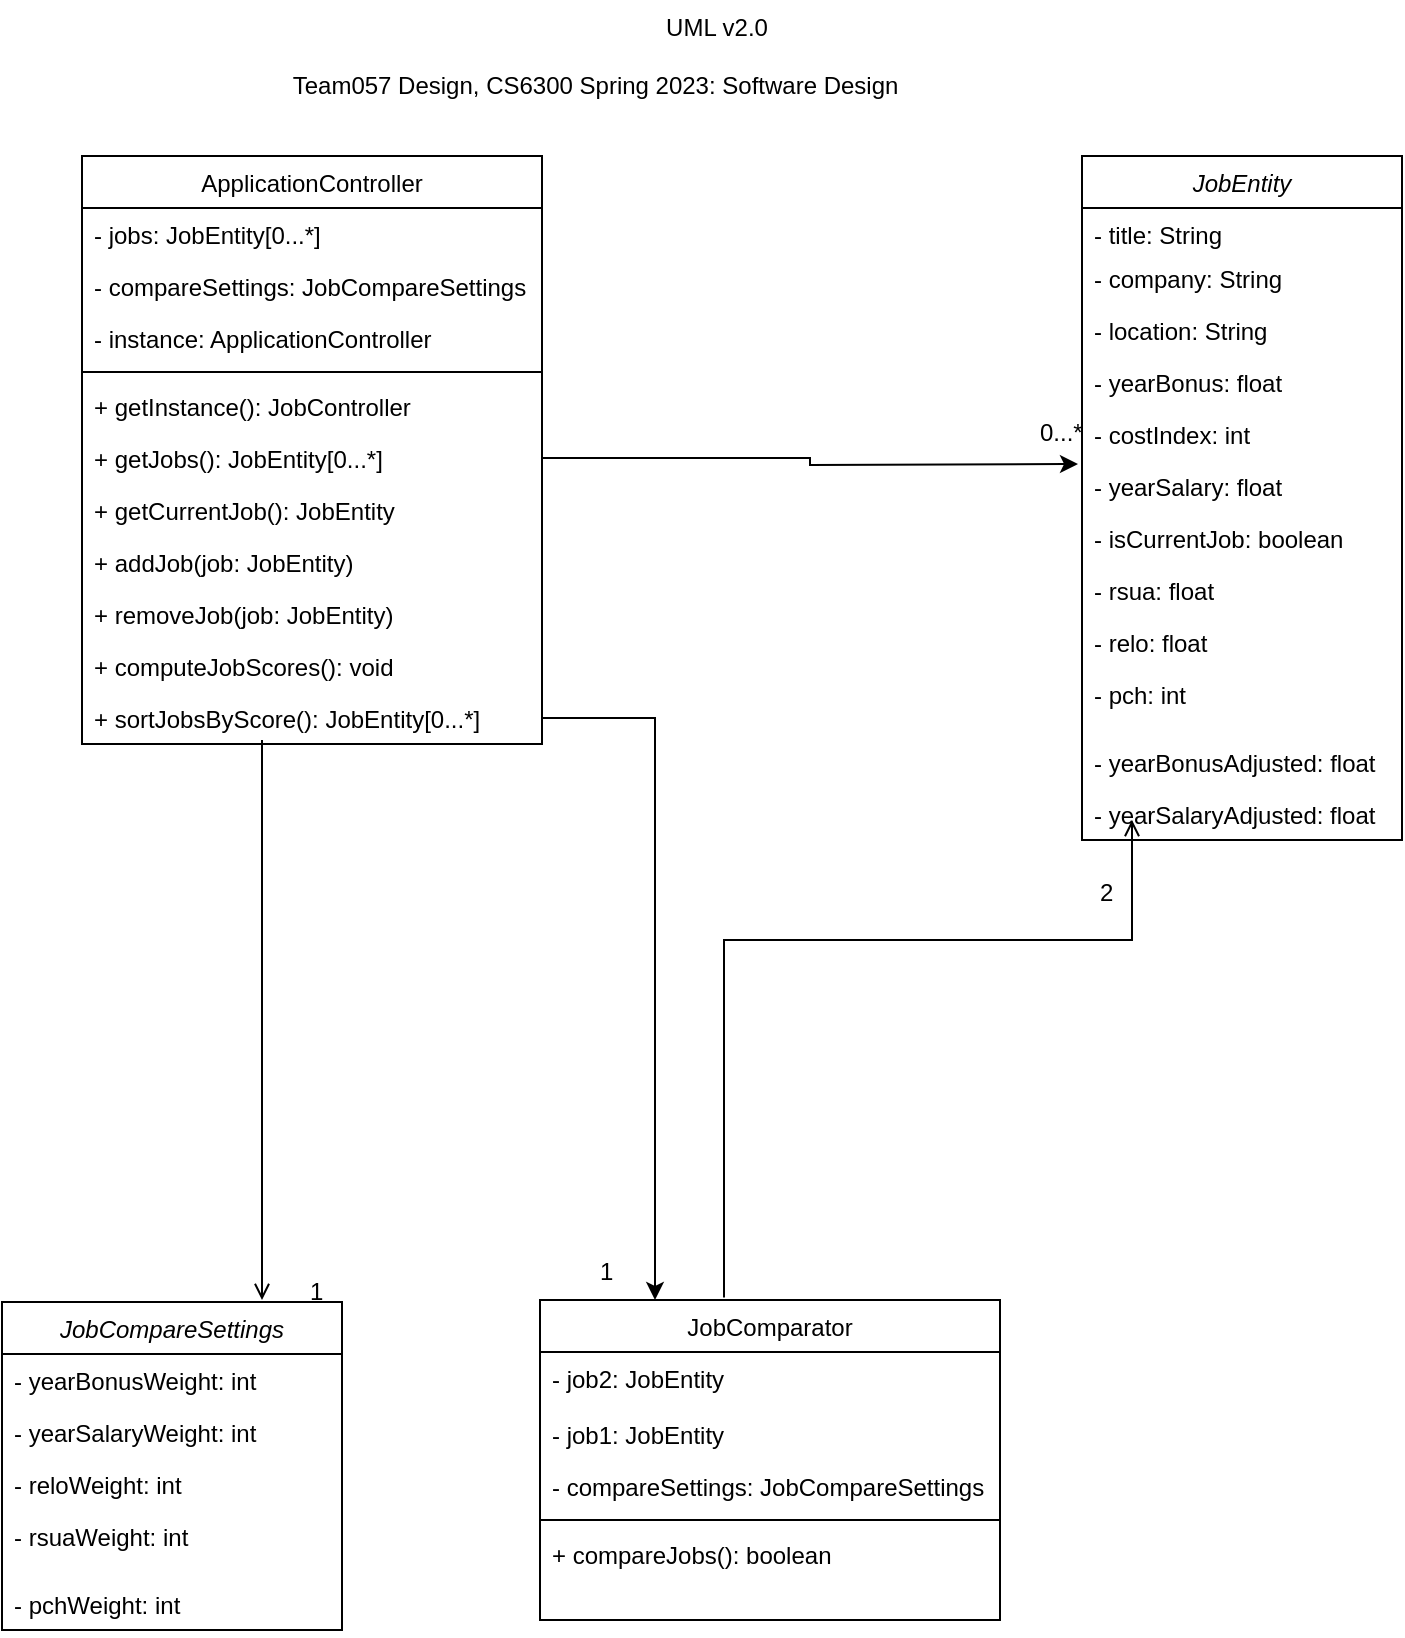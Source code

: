 <mxfile version="20.8.23" type="device"><diagram id="C5RBs43oDa-KdzZeNtuy" name="Page-1"><mxGraphModel dx="1050" dy="662" grid="1" gridSize="10" guides="1" tooltips="1" connect="1" arrows="1" fold="1" page="1" pageScale="1" pageWidth="827" pageHeight="1169" math="0" shadow="0"><root><mxCell id="WIyWlLk6GJQsqaUBKTNV-0"/><mxCell id="WIyWlLk6GJQsqaUBKTNV-1" parent="WIyWlLk6GJQsqaUBKTNV-0"/><mxCell id="zkfFHV4jXpPFQw0GAbJ--0" value="JobEntity" style="swimlane;fontStyle=2;align=center;verticalAlign=top;childLayout=stackLayout;horizontal=1;startSize=26;horizontalStack=0;resizeParent=1;resizeLast=0;collapsible=1;marginBottom=0;rounded=0;shadow=0;strokeWidth=1;" parent="WIyWlLk6GJQsqaUBKTNV-1" vertex="1"><mxGeometry x="570" y="108" width="160" height="342" as="geometry"><mxRectangle x="150" y="40" width="160" height="26" as="alternateBounds"/></mxGeometry></mxCell><mxCell id="zkfFHV4jXpPFQw0GAbJ--1" value="- title: String" style="text;align=left;verticalAlign=top;spacingLeft=4;spacingRight=4;overflow=hidden;rotatable=0;points=[[0,0.5],[1,0.5]];portConstraint=eastwest;" parent="zkfFHV4jXpPFQw0GAbJ--0" vertex="1"><mxGeometry y="26" width="160" height="22" as="geometry"/></mxCell><mxCell id="zkfFHV4jXpPFQw0GAbJ--2" value="- company: String" style="text;align=left;verticalAlign=top;spacingLeft=4;spacingRight=4;overflow=hidden;rotatable=0;points=[[0,0.5],[1,0.5]];portConstraint=eastwest;rounded=0;shadow=0;html=0;" parent="zkfFHV4jXpPFQw0GAbJ--0" vertex="1"><mxGeometry y="48" width="160" height="26" as="geometry"/></mxCell><mxCell id="F6nIAGVaNkfUYKiTFOFR-2" value="- location: String" style="text;align=left;verticalAlign=top;spacingLeft=4;spacingRight=4;overflow=hidden;rotatable=0;points=[[0,0.5],[1,0.5]];portConstraint=eastwest;" parent="zkfFHV4jXpPFQw0GAbJ--0" vertex="1"><mxGeometry y="74" width="160" height="26" as="geometry"/></mxCell><mxCell id="WXUcmf-pyU2MYirWD1Cy-3" value="- yearBonus: float" style="text;align=left;verticalAlign=top;spacingLeft=4;spacingRight=4;overflow=hidden;rotatable=0;points=[[0,0.5],[1,0.5]];portConstraint=eastwest;" parent="zkfFHV4jXpPFQw0GAbJ--0" vertex="1"><mxGeometry y="100" width="160" height="26" as="geometry"/></mxCell><mxCell id="l2hpD17hhRO5-JAhCu9--0" value="- costIndex: int" style="text;align=left;verticalAlign=top;spacingLeft=4;spacingRight=4;overflow=hidden;rotatable=0;points=[[0,0.5],[1,0.5]];portConstraint=eastwest;" vertex="1" parent="zkfFHV4jXpPFQw0GAbJ--0"><mxGeometry y="126" width="160" height="26" as="geometry"/></mxCell><mxCell id="WXUcmf-pyU2MYirWD1Cy-2" value="- yearSalary: float" style="text;align=left;verticalAlign=top;spacingLeft=4;spacingRight=4;overflow=hidden;rotatable=0;points=[[0,0.5],[1,0.5]];portConstraint=eastwest;" parent="zkfFHV4jXpPFQw0GAbJ--0" vertex="1"><mxGeometry y="152" width="160" height="26" as="geometry"/></mxCell><mxCell id="WXUcmf-pyU2MYirWD1Cy-1" value="- isCurrentJob: boolean" style="text;align=left;verticalAlign=top;spacingLeft=4;spacingRight=4;overflow=hidden;rotatable=0;points=[[0,0.5],[1,0.5]];portConstraint=eastwest;" parent="zkfFHV4jXpPFQw0GAbJ--0" vertex="1"><mxGeometry y="178" width="160" height="26" as="geometry"/></mxCell><mxCell id="F6nIAGVaNkfUYKiTFOFR-4" value="- rsua: float" style="text;align=left;verticalAlign=top;spacingLeft=4;spacingRight=4;overflow=hidden;rotatable=0;points=[[0,0.5],[1,0.5]];portConstraint=eastwest;" parent="zkfFHV4jXpPFQw0GAbJ--0" vertex="1"><mxGeometry y="204" width="160" height="26" as="geometry"/></mxCell><mxCell id="F6nIAGVaNkfUYKiTFOFR-5" value="- relo: float" style="text;align=left;verticalAlign=top;spacingLeft=4;spacingRight=4;overflow=hidden;rotatable=0;points=[[0,0.5],[1,0.5]];portConstraint=eastwest;" parent="zkfFHV4jXpPFQw0GAbJ--0" vertex="1"><mxGeometry y="230" width="160" height="26" as="geometry"/></mxCell><mxCell id="zkfFHV4jXpPFQw0GAbJ--4" value="" style="line;html=1;strokeWidth=1;align=left;verticalAlign=middle;spacingTop=-1;spacingLeft=3;spacingRight=3;rotatable=0;labelPosition=right;points=[];portConstraint=eastwest;" parent="zkfFHV4jXpPFQw0GAbJ--0" vertex="1"><mxGeometry y="256" width="160" as="geometry"/></mxCell><mxCell id="WXUcmf-pyU2MYirWD1Cy-0" value="- pch: int" style="text;align=left;verticalAlign=top;spacingLeft=4;spacingRight=4;overflow=hidden;rotatable=0;points=[[0,0.5],[1,0.5]];portConstraint=eastwest;rounded=0;shadow=0;html=0;" parent="zkfFHV4jXpPFQw0GAbJ--0" vertex="1"><mxGeometry y="256" width="160" height="34" as="geometry"/></mxCell><mxCell id="WXUcmf-pyU2MYirWD1Cy-5" value="- yearBonusAdjusted: float" style="text;align=left;verticalAlign=top;spacingLeft=4;spacingRight=4;overflow=hidden;rotatable=0;points=[[0,0.5],[1,0.5]];portConstraint=eastwest;" parent="zkfFHV4jXpPFQw0GAbJ--0" vertex="1"><mxGeometry y="290" width="160" height="26" as="geometry"/></mxCell><mxCell id="WXUcmf-pyU2MYirWD1Cy-4" value="- yearSalaryAdjusted: float" style="text;align=left;verticalAlign=top;spacingLeft=4;spacingRight=4;overflow=hidden;rotatable=0;points=[[0,0.5],[1,0.5]];portConstraint=eastwest;" parent="zkfFHV4jXpPFQw0GAbJ--0" vertex="1"><mxGeometry y="316" width="160" height="26" as="geometry"/></mxCell><mxCell id="zkfFHV4jXpPFQw0GAbJ--17" value="ApplicationController" style="swimlane;fontStyle=0;align=center;verticalAlign=top;childLayout=stackLayout;horizontal=1;startSize=26;horizontalStack=0;resizeParent=1;resizeLast=0;collapsible=1;marginBottom=0;rounded=0;shadow=0;strokeWidth=1;" parent="WIyWlLk6GJQsqaUBKTNV-1" vertex="1"><mxGeometry x="70" y="108" width="230" height="294" as="geometry"><mxRectangle x="550" y="140" width="160" height="26" as="alternateBounds"/></mxGeometry></mxCell><mxCell id="zkfFHV4jXpPFQw0GAbJ--18" value="- jobs: JobEntity[0...*]" style="text;align=left;verticalAlign=top;spacingLeft=4;spacingRight=4;overflow=hidden;rotatable=0;points=[[0,0.5],[1,0.5]];portConstraint=eastwest;" parent="zkfFHV4jXpPFQw0GAbJ--17" vertex="1"><mxGeometry y="26" width="230" height="26" as="geometry"/></mxCell><mxCell id="F6nIAGVaNkfUYKiTFOFR-75" value="- compareSettings: JobCompareSettings" style="text;align=left;verticalAlign=top;spacingLeft=4;spacingRight=4;overflow=hidden;rotatable=0;points=[[0,0.5],[1,0.5]];portConstraint=eastwest;" parent="zkfFHV4jXpPFQw0GAbJ--17" vertex="1"><mxGeometry y="52" width="230" height="26" as="geometry"/></mxCell><mxCell id="F6nIAGVaNkfUYKiTFOFR-73" value="- instance: ApplicationController" style="text;align=left;verticalAlign=top;spacingLeft=4;spacingRight=4;overflow=hidden;rotatable=0;points=[[0,0.5],[1,0.5]];portConstraint=eastwest;" parent="zkfFHV4jXpPFQw0GAbJ--17" vertex="1"><mxGeometry y="78" width="230" height="26" as="geometry"/></mxCell><mxCell id="zkfFHV4jXpPFQw0GAbJ--23" value="" style="line;html=1;strokeWidth=1;align=left;verticalAlign=middle;spacingTop=-1;spacingLeft=3;spacingRight=3;rotatable=0;labelPosition=right;points=[];portConstraint=eastwest;" parent="zkfFHV4jXpPFQw0GAbJ--17" vertex="1"><mxGeometry y="104" width="230" height="8" as="geometry"/></mxCell><mxCell id="F6nIAGVaNkfUYKiTFOFR-28" value="+ getInstance(): JobController" style="text;align=left;verticalAlign=top;spacingLeft=4;spacingRight=4;overflow=hidden;rotatable=0;points=[[0,0.5],[1,0.5]];portConstraint=eastwest;" parent="zkfFHV4jXpPFQw0GAbJ--17" vertex="1"><mxGeometry y="112" width="230" height="26" as="geometry"/></mxCell><mxCell id="zkfFHV4jXpPFQw0GAbJ--24" value="+ getJobs(): JobEntity[0...*]" style="text;align=left;verticalAlign=top;spacingLeft=4;spacingRight=4;overflow=hidden;rotatable=0;points=[[0,0.5],[1,0.5]];portConstraint=eastwest;" parent="zkfFHV4jXpPFQw0GAbJ--17" vertex="1"><mxGeometry y="138" width="230" height="26" as="geometry"/></mxCell><mxCell id="F6nIAGVaNkfUYKiTFOFR-74" value="+ getCurrentJob(): JobEntity" style="text;align=left;verticalAlign=top;spacingLeft=4;spacingRight=4;overflow=hidden;rotatable=0;points=[[0,0.5],[1,0.5]];portConstraint=eastwest;" parent="zkfFHV4jXpPFQw0GAbJ--17" vertex="1"><mxGeometry y="164" width="230" height="26" as="geometry"/></mxCell><mxCell id="F6nIAGVaNkfUYKiTFOFR-26" value="+ addJob(job: JobEntity)" style="text;align=left;verticalAlign=top;spacingLeft=4;spacingRight=4;overflow=hidden;rotatable=0;points=[[0,0.5],[1,0.5]];portConstraint=eastwest;" parent="zkfFHV4jXpPFQw0GAbJ--17" vertex="1"><mxGeometry y="190" width="230" height="26" as="geometry"/></mxCell><mxCell id="F6nIAGVaNkfUYKiTFOFR-27" value="+ removeJob(job: JobEntity)" style="text;align=left;verticalAlign=top;spacingLeft=4;spacingRight=4;overflow=hidden;rotatable=0;points=[[0,0.5],[1,0.5]];portConstraint=eastwest;" parent="zkfFHV4jXpPFQw0GAbJ--17" vertex="1"><mxGeometry y="216" width="230" height="26" as="geometry"/></mxCell><mxCell id="H7CW498lwEWC20k4ga-I-11" value="+ computeJobScores(): void" style="text;align=left;verticalAlign=top;spacingLeft=4;spacingRight=4;overflow=hidden;rotatable=0;points=[[0,0.5],[1,0.5]];portConstraint=eastwest;" parent="zkfFHV4jXpPFQw0GAbJ--17" vertex="1"><mxGeometry y="242" width="230" height="26" as="geometry"/></mxCell><mxCell id="F6nIAGVaNkfUYKiTFOFR-29" value="+ sortJobsByScore(): JobEntity[0...*]" style="text;align=left;verticalAlign=top;spacingLeft=4;spacingRight=4;overflow=hidden;rotatable=0;points=[[0,0.5],[1,0.5]];portConstraint=eastwest;" parent="zkfFHV4jXpPFQw0GAbJ--17" vertex="1"><mxGeometry y="268" width="230" height="26" as="geometry"/></mxCell><mxCell id="F6nIAGVaNkfUYKiTFOFR-1" value="&lt;div&gt;&lt;span style=&quot;&quot;&gt;&#9;&lt;/span&gt;&lt;span style=&quot;&quot;&gt;&#9;&lt;/span&gt;&lt;span style=&quot;&quot;&gt;&#9;&lt;/span&gt;&lt;span style=&quot;&quot;&gt;&#9;&lt;/span&gt;&lt;span style=&quot;&quot;&gt;&#9;&lt;/span&gt;&lt;span style=&quot;&quot;&gt;&#9;&lt;/span&gt;&lt;span style=&quot;&quot;&gt;&#9;&lt;/span&gt;&lt;span style=&quot;&quot;&gt;&#9;&lt;/span&gt;&lt;span style=&quot;&quot;&gt;&#9;&lt;/span&gt;&lt;span style=&quot;white-space: pre;&quot;&gt;&#9;&lt;/span&gt;&lt;span style=&quot;white-space: pre;&quot;&gt;&#9;&lt;/span&gt;&lt;span style=&quot;white-space: pre;&quot;&gt;&#9;&lt;/span&gt;&lt;span style=&quot;white-space: pre;&quot;&gt;&#9;&lt;/span&gt;&lt;span style=&quot;white-space: pre;&quot;&gt;&#9;&lt;/span&gt;&lt;span style=&quot;white-space: pre;&quot;&gt;&#9;&lt;/span&gt;&lt;span style=&quot;white-space: pre;&quot;&gt;&#9;&lt;/span&gt;&lt;span style=&quot;white-space: pre;&quot;&gt;&#9;&lt;/span&gt;&lt;span style=&quot;white-space: pre;&quot;&gt;&#9;&lt;/span&gt;UML v2.0&lt;/div&gt;&lt;div&gt;&lt;br&gt;&lt;/div&gt;&lt;span style=&quot;white-space: pre;&quot;&gt;&#9;&lt;/span&gt;&lt;span style=&quot;white-space: pre;&quot;&gt;&#9;&lt;/span&gt;Team057 Design, CS6300 Spring 2023&lt;b id=&quot;docs-internal-guid-c6e9de07-7fff-187e-cb46-2fe92c24adee&quot; style=&quot;font-weight:normal;&quot;&gt;: Software Design&lt;/b&gt;" style="text;whiteSpace=wrap;html=1;" parent="WIyWlLk6GJQsqaUBKTNV-1" vertex="1"><mxGeometry x="120" y="30" width="520" height="70" as="geometry"/></mxCell><mxCell id="F6nIAGVaNkfUYKiTFOFR-30" value="JobCompareSettings" style="swimlane;fontStyle=2;align=center;verticalAlign=top;childLayout=stackLayout;horizontal=1;startSize=26;horizontalStack=0;resizeParent=1;resizeLast=0;collapsible=1;marginBottom=0;rounded=0;shadow=0;strokeWidth=1;" parent="WIyWlLk6GJQsqaUBKTNV-1" vertex="1"><mxGeometry x="30" y="681" width="170" height="164" as="geometry"><mxRectangle x="150" y="40" width="160" height="26" as="alternateBounds"/></mxGeometry></mxCell><mxCell id="F6nIAGVaNkfUYKiTFOFR-34" value="- yearBonusWeight: int" style="text;align=left;verticalAlign=top;spacingLeft=4;spacingRight=4;overflow=hidden;rotatable=0;points=[[0,0.5],[1,0.5]];portConstraint=eastwest;" parent="F6nIAGVaNkfUYKiTFOFR-30" vertex="1"><mxGeometry y="26" width="170" height="26" as="geometry"/></mxCell><mxCell id="F6nIAGVaNkfUYKiTFOFR-33" value="- yearSalaryWeight: int" style="text;align=left;verticalAlign=top;spacingLeft=4;spacingRight=4;overflow=hidden;rotatable=0;points=[[0,0.5],[1,0.5]];portConstraint=eastwest;" parent="F6nIAGVaNkfUYKiTFOFR-30" vertex="1"><mxGeometry y="52" width="170" height="26" as="geometry"/></mxCell><mxCell id="F6nIAGVaNkfUYKiTFOFR-31" value="- reloWeight: int" style="text;align=left;verticalAlign=top;spacingLeft=4;spacingRight=4;overflow=hidden;rotatable=0;points=[[0,0.5],[1,0.5]];portConstraint=eastwest;" parent="F6nIAGVaNkfUYKiTFOFR-30" vertex="1"><mxGeometry y="78" width="170" height="26" as="geometry"/></mxCell><mxCell id="F6nIAGVaNkfUYKiTFOFR-35" value="- rsuaWeight: int" style="text;align=left;verticalAlign=top;spacingLeft=4;spacingRight=4;overflow=hidden;rotatable=0;points=[[0,0.5],[1,0.5]];portConstraint=eastwest;rounded=0;shadow=0;html=0;" parent="F6nIAGVaNkfUYKiTFOFR-30" vertex="1"><mxGeometry y="104" width="170" height="34" as="geometry"/></mxCell><mxCell id="F6nIAGVaNkfUYKiTFOFR-32" value="- pchWeight: int" style="text;align=left;verticalAlign=top;spacingLeft=4;spacingRight=4;overflow=hidden;rotatable=0;points=[[0,0.5],[1,0.5]];portConstraint=eastwest;rounded=0;shadow=0;html=0;" parent="F6nIAGVaNkfUYKiTFOFR-30" vertex="1"><mxGeometry y="138" width="170" height="26" as="geometry"/></mxCell><mxCell id="F6nIAGVaNkfUYKiTFOFR-36" value="" style="line;html=1;strokeWidth=1;align=left;verticalAlign=middle;spacingTop=-1;spacingLeft=3;spacingRight=3;rotatable=0;labelPosition=right;points=[];portConstraint=eastwest;" parent="F6nIAGVaNkfUYKiTFOFR-30" vertex="1"><mxGeometry y="164" width="170" as="geometry"/></mxCell><mxCell id="F6nIAGVaNkfUYKiTFOFR-39" value="JobComparator" style="swimlane;fontStyle=0;align=center;verticalAlign=top;childLayout=stackLayout;horizontal=1;startSize=26;horizontalStack=0;resizeParent=1;resizeLast=0;collapsible=1;marginBottom=0;rounded=0;shadow=0;strokeWidth=1;" parent="WIyWlLk6GJQsqaUBKTNV-1" vertex="1"><mxGeometry x="299" y="680" width="230" height="160" as="geometry"><mxRectangle x="550" y="140" width="160" height="26" as="alternateBounds"/></mxGeometry></mxCell><mxCell id="F6nIAGVaNkfUYKiTFOFR-48" value="- job2: JobEntity" style="text;align=left;verticalAlign=top;spacingLeft=4;spacingRight=4;overflow=hidden;rotatable=0;points=[[0,0.5],[1,0.5]];portConstraint=eastwest;" parent="F6nIAGVaNkfUYKiTFOFR-39" vertex="1"><mxGeometry y="26" width="230" height="28" as="geometry"/></mxCell><mxCell id="F6nIAGVaNkfUYKiTFOFR-40" value="- job1: JobEntity" style="text;align=left;verticalAlign=top;spacingLeft=4;spacingRight=4;overflow=hidden;rotatable=0;points=[[0,0.5],[1,0.5]];portConstraint=eastwest;" parent="F6nIAGVaNkfUYKiTFOFR-39" vertex="1"><mxGeometry y="54" width="230" height="26" as="geometry"/></mxCell><mxCell id="F6nIAGVaNkfUYKiTFOFR-41" value="- compareSettings: JobCompareSettings" style="text;align=left;verticalAlign=top;spacingLeft=4;spacingRight=4;overflow=hidden;rotatable=0;points=[[0,0.5],[1,0.5]];portConstraint=eastwest;" parent="F6nIAGVaNkfUYKiTFOFR-39" vertex="1"><mxGeometry y="80" width="230" height="26" as="geometry"/></mxCell><mxCell id="F6nIAGVaNkfUYKiTFOFR-42" value="" style="line;html=1;strokeWidth=1;align=left;verticalAlign=middle;spacingTop=-1;spacingLeft=3;spacingRight=3;rotatable=0;labelPosition=right;points=[];portConstraint=eastwest;" parent="F6nIAGVaNkfUYKiTFOFR-39" vertex="1"><mxGeometry y="106" width="230" height="8" as="geometry"/></mxCell><mxCell id="F6nIAGVaNkfUYKiTFOFR-43" value="+ compareJobs(): boolean" style="text;align=left;verticalAlign=top;spacingLeft=4;spacingRight=4;overflow=hidden;rotatable=0;points=[[0,0.5],[1,0.5]];portConstraint=eastwest;" parent="F6nIAGVaNkfUYKiTFOFR-39" vertex="1"><mxGeometry y="114" width="230" height="46" as="geometry"/></mxCell><mxCell id="F6nIAGVaNkfUYKiTFOFR-49" value="" style="endArrow=open;shadow=0;strokeWidth=1;rounded=0;endFill=1;edgeStyle=elbowEdgeStyle;elbow=vertical;exitX=0.4;exitY=-0.008;exitDx=0;exitDy=0;exitPerimeter=0;" parent="WIyWlLk6GJQsqaUBKTNV-1" source="F6nIAGVaNkfUYKiTFOFR-39" edge="1"><mxGeometry x="0.5" y="41" relative="1" as="geometry"><mxPoint x="160" y="535" as="sourcePoint"/><mxPoint x="595" y="440" as="targetPoint"/><mxPoint x="-40" y="32" as="offset"/><Array as="points"><mxPoint x="520" y="500"/><mxPoint x="440" y="600"/></Array></mxGeometry></mxCell><mxCell id="F6nIAGVaNkfUYKiTFOFR-52" value="1" style="resizable=0;align=left;verticalAlign=bottom;labelBackgroundColor=none;fontSize=12;" parent="WIyWlLk6GJQsqaUBKTNV-1" connectable="0" vertex="1"><mxGeometry x="270" y="679.58" as="geometry"><mxPoint x="57" y="-5" as="offset"/></mxGeometry></mxCell><mxCell id="F6nIAGVaNkfUYKiTFOFR-60" value="" style="resizable=0;align=right;verticalAlign=bottom;labelBackgroundColor=none;fontSize=12;" parent="WIyWlLk6GJQsqaUBKTNV-1" connectable="0" vertex="1"><mxGeometry x="390.0" y="679.581" as="geometry"><mxPoint x="-200" y="86" as="offset"/></mxGeometry></mxCell><mxCell id="F6nIAGVaNkfUYKiTFOFR-62" value="" style="resizable=0;align=right;verticalAlign=bottom;labelBackgroundColor=none;fontSize=12;" parent="WIyWlLk6GJQsqaUBKTNV-1" connectable="0" vertex="1"><mxGeometry x="400.0" y="689.581" as="geometry"><mxPoint x="213" y="75" as="offset"/></mxGeometry></mxCell><mxCell id="F6nIAGVaNkfUYKiTFOFR-63" style="edgeStyle=orthogonalEdgeStyle;rounded=0;orthogonalLoop=1;jettySize=auto;html=1;endArrow=open;endFill=0;startArrow=none;startFill=0;" parent="WIyWlLk6GJQsqaUBKTNV-1" edge="1"><mxGeometry relative="1" as="geometry"><mxPoint x="160" y="400" as="sourcePoint"/><mxPoint x="160" y="680" as="targetPoint"/><Array as="points"><mxPoint x="160" y="673"/></Array></mxGeometry></mxCell><mxCell id="F6nIAGVaNkfUYKiTFOFR-64" value="" style="resizable=0;align=right;verticalAlign=bottom;labelBackgroundColor=none;fontSize=12;" parent="WIyWlLk6GJQsqaUBKTNV-1" connectable="0" vertex="1"><mxGeometry x="390.0" y="679.581" as="geometry"><mxPoint x="-178" y="65" as="offset"/></mxGeometry></mxCell><mxCell id="WXUcmf-pyU2MYirWD1Cy-6" style="edgeStyle=orthogonalEdgeStyle;rounded=0;orthogonalLoop=1;jettySize=auto;html=1;" parent="WIyWlLk6GJQsqaUBKTNV-1" source="zkfFHV4jXpPFQw0GAbJ--24" edge="1"><mxGeometry relative="1" as="geometry"><mxPoint x="568" y="262" as="targetPoint"/></mxGeometry></mxCell><mxCell id="WXUcmf-pyU2MYirWD1Cy-7" value="2" style="resizable=0;align=left;verticalAlign=bottom;labelBackgroundColor=none;fontSize=12;" parent="WIyWlLk6GJQsqaUBKTNV-1" connectable="0" vertex="1"><mxGeometry x="520" y="490" as="geometry"><mxPoint x="57" y="-5" as="offset"/></mxGeometry></mxCell><mxCell id="WXUcmf-pyU2MYirWD1Cy-8" value="0...*" style="resizable=0;align=left;verticalAlign=bottom;labelBackgroundColor=none;fontSize=12;" parent="WIyWlLk6GJQsqaUBKTNV-1" connectable="0" vertex="1"><mxGeometry x="490" y="260" as="geometry"><mxPoint x="57" y="-5" as="offset"/></mxGeometry></mxCell><mxCell id="WXUcmf-pyU2MYirWD1Cy-9" style="edgeStyle=orthogonalEdgeStyle;rounded=0;orthogonalLoop=1;jettySize=auto;html=1;entryX=0.25;entryY=0;entryDx=0;entryDy=0;" parent="WIyWlLk6GJQsqaUBKTNV-1" source="F6nIAGVaNkfUYKiTFOFR-29" target="F6nIAGVaNkfUYKiTFOFR-39" edge="1"><mxGeometry relative="1" as="geometry"/></mxCell><mxCell id="WXUcmf-pyU2MYirWD1Cy-10" value="1" style="resizable=0;align=left;verticalAlign=bottom;labelBackgroundColor=none;fontSize=12;" parent="WIyWlLk6GJQsqaUBKTNV-1" connectable="0" vertex="1"><mxGeometry x="125" y="689.58" as="geometry"><mxPoint x="57" y="-5" as="offset"/></mxGeometry></mxCell></root></mxGraphModel></diagram></mxfile>